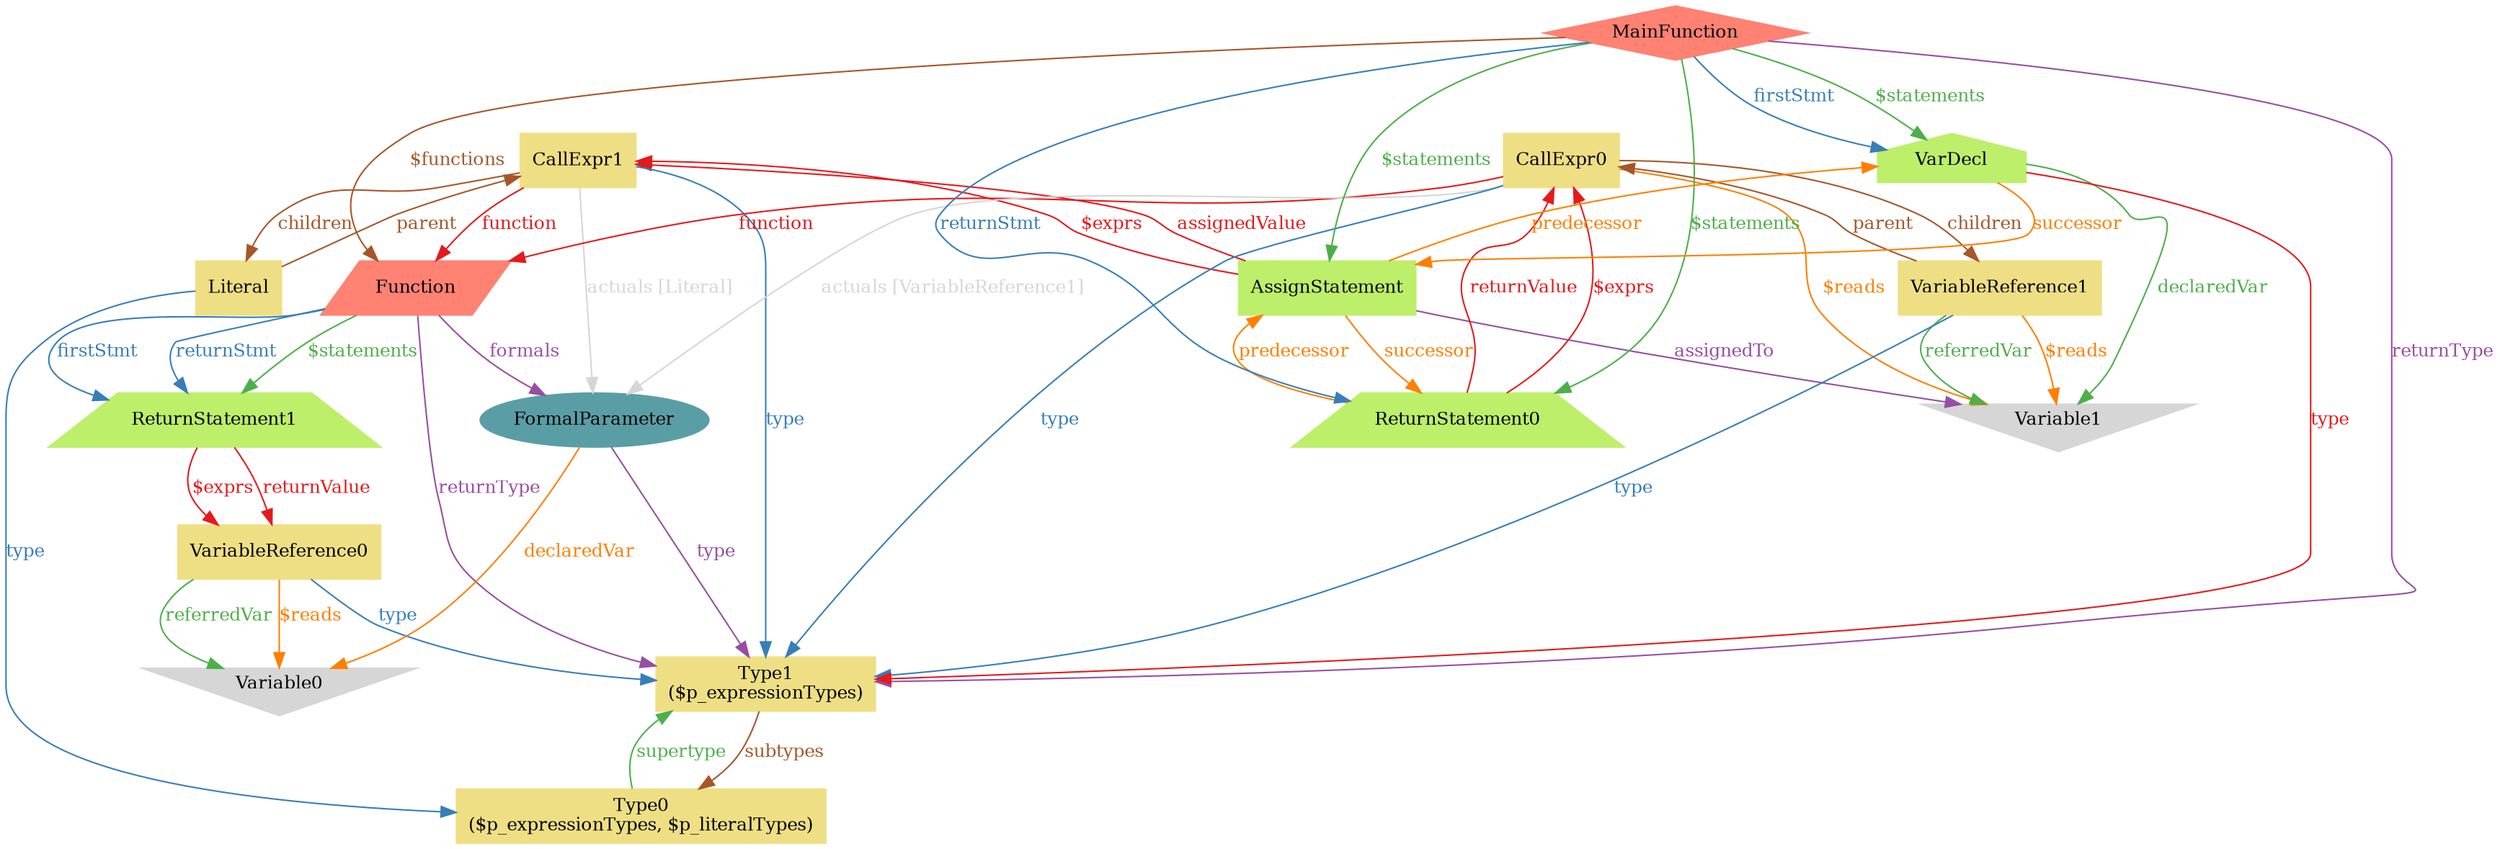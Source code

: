 digraph "graph" {
graph [fontsize=12]
node [fontsize=12]
edge [fontsize=12]
rankdir=TB;
"N12" -> "N4" [uuid = "<AssignStatement, CallExpr1>", color = "#e41a1c", fontcolor = "#e41a1c", style = "solid", label = "$exprs", dir = "back", weight = "1"]
"N14" -> "N3" [uuid = "<ReturnStatement0, CallExpr0>", color = "#e41a1c", fontcolor = "#e41a1c", style = "solid", label = "$exprs", dir = "back", weight = "1"]
"N9" -> "N8" [uuid = "<ReturnStatement1, VariableReference0>", color = "#e41a1c", fontcolor = "#e41a1c", style = "solid", label = "$exprs", dir = "forward", weight = "1"]
"N15" -> "N11" [uuid = "<MainFunction, Function>", color = "#a65628", fontcolor = "#a65628", style = "solid", label = "$functions", dir = "forward", weight = "1"]
"N14" -> "N1" [uuid = "<CallExpr0, Variable1>", color = "#ff7f00", fontcolor = "#ff7f00", style = "solid", label = "$reads", dir = "forward", weight = "1"]
"N8" -> "N0" [uuid = "<VariableReference0, Variable0>", color = "#ff7f00", fontcolor = "#ff7f00", style = "solid", label = "$reads", dir = "forward", weight = "1"]
"N13" -> "N1" [uuid = "<VariableReference1, Variable1>", color = "#ff7f00", fontcolor = "#ff7f00", style = "solid", label = "$reads", dir = "forward", weight = "1"]
"N11" -> "N9" [uuid = "<Function, ReturnStatement1>", color = "#4daf4a", fontcolor = "#4daf4a", style = "solid", label = "$statements", dir = "forward", weight = "1"]
"N15" -> "N4" [uuid = "<MainFunction, AssignStatement>", color = "#4daf4a", fontcolor = "#4daf4a", style = "solid", label = "$statements", dir = "forward", weight = "1"]
"N15" -> "N3" [uuid = "<MainFunction, ReturnStatement0>", color = "#4daf4a", fontcolor = "#4daf4a", style = "solid", label = "$statements", dir = "forward", weight = "1"]
"N15" -> "N6" [uuid = "<MainFunction, VarDecl>", color = "#4daf4a", fontcolor = "#4daf4a", style = "solid", label = "$statements", dir = "forward", weight = "1"]
"N14" -> "N10" [uuid = "<CallExpr0, VariableReference1, FormalParameter>", color = "#d6d6d6", fontcolor = "#d6d6d6", style = "solid", label = "actuals [VariableReference1]", dir = "forward", weight = "1"]
"N12" -> "N10" [uuid = "<CallExpr1, Literal, FormalParameter>", color = "#d6d6d6", fontcolor = "#d6d6d6", style = "solid", label = "actuals [Literal]", dir = "forward", weight = "1"]
"N4" -> "N1" [uuid = "<AssignStatement, Variable1>", color = "#984ea3", fontcolor = "#984ea3", style = "solid", label = "assignedTo", dir = "forward", weight = "1"]
"N12" -> "N4" [uuid = "<AssignStatement, CallExpr1>", color = "#e41a1c", fontcolor = "#e41a1c", style = "solid", label = "assignedValue", dir = "back", weight = "1"]
"N14" -> "N13" [uuid = "<CallExpr0, VariableReference1>", color = "#a65628", fontcolor = "#a65628", style = "solid", label = "children", dir = "forward", weight = "1"]
"N12" -> "N7" [uuid = "<CallExpr1, Literal>", color = "#a65628", fontcolor = "#a65628", style = "solid", label = "children", dir = "forward", weight = "1"]
"N10" -> "N0" [uuid = "<FormalParameter, Variable0>", color = "#ff7f00", fontcolor = "#ff7f00", style = "solid", label = "declaredVar", dir = "forward", weight = "1"]
"N6" -> "N1" [uuid = "<VarDecl, Variable1>", color = "#4daf4a", fontcolor = "#4daf4a", style = "solid", label = "declaredVar", dir = "forward", weight = "1"]
"N11" -> "N9" [uuid = "<Function, ReturnStatement1>", color = "#377eb8", fontcolor = "#377eb8", style = "solid", label = "firstStmt", dir = "forward", weight = "1"]
"N15" -> "N6" [uuid = "<MainFunction, VarDecl>", color = "#377eb8", fontcolor = "#377eb8", style = "solid", label = "firstStmt", dir = "forward", weight = "1"]
"N11" -> "N10" [uuid = "<Function, FormalParameter>", color = "#984ea3", fontcolor = "#984ea3", style = "solid", label = "formals", dir = "forward", weight = "1"]
"N14" -> "N11" [uuid = "<CallExpr0, Function>", color = "#e41a1c", fontcolor = "#e41a1c", style = "solid", label = "function", dir = "forward", weight = "1"]
"N12" -> "N11" [uuid = "<CallExpr1, Function>", color = "#e41a1c", fontcolor = "#e41a1c", style = "solid", label = "function", dir = "forward", weight = "1"]
"N12" -> "N7" [uuid = "<Literal, CallExpr1>", color = "#a65628", fontcolor = "#a65628", style = "solid", label = "parent", dir = "back", weight = "1"]
"N14" -> "N13" [uuid = "<VariableReference1, CallExpr0>", color = "#a65628", fontcolor = "#a65628", style = "solid", label = "parent", dir = "back", weight = "1"]
"N6" -> "N4" [uuid = "<AssignStatement, VarDecl>", color = "#ff7f00", fontcolor = "#ff7f00", style = "solid", label = "predecessor", dir = "back", weight = "1"]
"N4" -> "N3" [uuid = "<ReturnStatement0, AssignStatement>", color = "#ff7f00", fontcolor = "#ff7f00", style = "solid", label = "predecessor", dir = "back", weight = "1"]
"N8" -> "N0" [uuid = "<VariableReference0, Variable0>", color = "#4daf4a", fontcolor = "#4daf4a", style = "solid", label = "referredVar", dir = "forward", weight = "1"]
"N13" -> "N1" [uuid = "<VariableReference1, Variable1>", color = "#4daf4a", fontcolor = "#4daf4a", style = "solid", label = "referredVar", dir = "forward", weight = "1"]
"N11" -> "N9" [uuid = "<Function, ReturnStatement1>", color = "#377eb8", fontcolor = "#377eb8", style = "solid", label = "returnStmt", dir = "forward", weight = "1"]
"N15" -> "N3" [uuid = "<MainFunction, ReturnStatement0>", color = "#377eb8", fontcolor = "#377eb8", style = "solid", label = "returnStmt", dir = "forward", weight = "1"]
"N11" -> "N5" [uuid = "<Function, Type1>", color = "#984ea3", fontcolor = "#984ea3", style = "solid", label = "returnType", dir = "forward", weight = "1"]
"N15" -> "N5" [uuid = "<MainFunction, Type1>", color = "#984ea3", fontcolor = "#984ea3", style = "solid", label = "returnType", dir = "forward", weight = "1"]
"N14" -> "N3" [uuid = "<ReturnStatement0, CallExpr0>", color = "#e41a1c", fontcolor = "#e41a1c", style = "solid", label = "returnValue", dir = "back", weight = "1"]
"N9" -> "N8" [uuid = "<ReturnStatement1, VariableReference0>", color = "#e41a1c", fontcolor = "#e41a1c", style = "solid", label = "returnValue", dir = "forward", weight = "1"]
"N5" -> "N2" [uuid = "<Type1, Type0>", color = "#a65628", fontcolor = "#a65628", style = "solid", label = "subtypes", dir = "forward", weight = "1"]
"N4" -> "N3" [uuid = "<AssignStatement, ReturnStatement0>", color = "#ff7f00", fontcolor = "#ff7f00", style = "solid", label = "successor", dir = "forward", weight = "1"]
"N6" -> "N4" [uuid = "<VarDecl, AssignStatement>", color = "#ff7f00", fontcolor = "#ff7f00", style = "solid", label = "successor", dir = "forward", weight = "1"]
"N5" -> "N2" [uuid = "<Type0, Type1>", color = "#4daf4a", fontcolor = "#4daf4a", style = "solid", label = "supertype", dir = "back", weight = "1"]
"N14" -> "N5" [uuid = "<CallExpr0, Type1>", color = "#377eb8", fontcolor = "#377eb8", style = "solid", label = "type", dir = "forward", weight = "1"]
"N12" -> "N5" [uuid = "<CallExpr1, Type1>", color = "#377eb8", fontcolor = "#377eb8", style = "solid", label = "type", dir = "forward", weight = "1"]
"N7" -> "N2" [uuid = "<Literal, Type0>", color = "#377eb8", fontcolor = "#377eb8", style = "solid", label = "type", dir = "forward", weight = "1"]
"N8" -> "N5" [uuid = "<VariableReference0, Type1>", color = "#377eb8", fontcolor = "#377eb8", style = "solid", label = "type", dir = "forward", weight = "1"]
"N13" -> "N5" [uuid = "<VariableReference1, Type1>", color = "#377eb8", fontcolor = "#377eb8", style = "solid", label = "type", dir = "forward", weight = "1"]
"N10" -> "N5" [uuid = "<FormalParameter, Type1>", color = "#984ea3", fontcolor = "#984ea3", style = "solid", label = "type", dir = "forward", weight = "1"]
"N6" -> "N5" [uuid = "<VarDecl, Type1>", color = "#e41a1c", fontcolor = "#e41a1c", style = "solid", label = "type", dir = "forward", weight = "1"]
"N0" [uuid="Variable0", label="Variable0", color="#d6d6d6", fontcolor = "#000000", shape = "invtriangle", style = "filled, solid"]
"N1" [uuid="Variable1", label="Variable1", color="#d6d6d6", fontcolor = "#000000", shape = "invtriangle", style = "filled, solid"]
"N2" [uuid="Type0", label="Type0\n($p_expressionTypes, $p_literalTypes)", color="#efdf84", fontcolor = "#000000", shape = "box", style = "filled, solid"]
"N3" [uuid="ReturnStatement0", label="ReturnStatement0", color="#bdef6b", fontcolor = "#000000", shape = "trapezium", style = "filled, solid"]
"N4" [uuid="AssignStatement", label="AssignStatement", color="#bdef6b", fontcolor = "#000000", shape = "box", style = "filled, solid"]
"N5" [uuid="Type1", label="Type1\n($p_expressionTypes)", color="#efdf84", fontcolor = "#000000", shape = "box", style = "filled, solid"]
"N6" [uuid="VarDecl", label="VarDecl", color="#bdef6b", fontcolor = "#000000", shape = "house", style = "filled, solid"]
"N7" [uuid="Literal", label="Literal", color="#efdf84", fontcolor = "#000000", shape = "box", style = "filled, solid"]
"N8" [uuid="VariableReference0", label="VariableReference0", color="#efdf84", fontcolor = "#000000", shape = "box", style = "filled, solid"]
"N9" [uuid="ReturnStatement1", label="ReturnStatement1", color="#bdef6b", fontcolor = "#000000", shape = "trapezium", style = "filled, solid"]
"N10" [uuid="FormalParameter", label="FormalParameter", color="#5a9ea5", fontcolor = "#000000", shape = "ellipse", style = "filled, solid"]
"N11" [uuid="Function", label="Function", color="#ff8273", fontcolor = "#000000", shape = "parallelogram", style = "filled, solid"]
"N12" [uuid="CallExpr1", label="CallExpr1", color="#efdf84", fontcolor = "#000000", shape = "box", style = "filled, solid"]
"N13" [uuid="VariableReference1", label="VariableReference1", color="#efdf84", fontcolor = "#000000", shape = "box", style = "filled, solid"]
"N14" [uuid="CallExpr0", label="CallExpr0", color="#efdf84", fontcolor = "#000000", shape = "box", style = "filled, solid"]
"N15" [uuid="MainFunction", label="MainFunction", color="#ff8273", fontcolor = "#000000", shape = "diamond", style = "filled, solid"]
}
